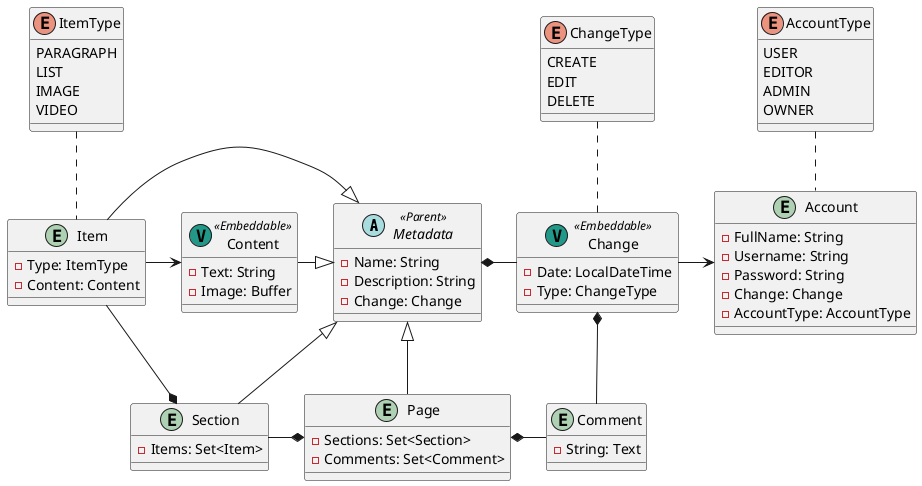 @startuml
'https://plantuml.com/class-diagram'

abstract class Metadata <<Parent>>
{
    - Name: String
    - Description: String
    - Change: Change
}

entity Page
{
    - Sections: Set<Section>
    - Comments: Set<Comment>
}

entity Section
{
    - Items: Set<Item>
}

entity Item
{
    - Type: ItemType
    - Content: Content
}

enum ItemType
{
    PARAGRAPH
    LIST
    IMAGE
    VIDEO
}

entity Content <<(V, #229988)Embeddable>>
{
    - Text: String
    - Image: Buffer
}

entity Comment
{
    - String: Text
}

entity Account
{
    - FullName: String
    - Username: String
    - Password: String
    - Change: Change
    - AccountType: AccountType
}

enum AccountType
{
    USER
    EDITOR
    ADMIN
    OWNER
}

entity Change <<(V, #229988)Embeddable>>
{
    - Date: LocalDateTime
    - Type: ChangeType
}

enum ChangeType
{
    CREATE
    EDIT
    DELETE
}

Page -up-|> Metadata

Section -up-|> Metadata
Section -right-* Page

Item -right-|> Metadata
Item -down-* Section
Item -right-> Content
Item .up. ItemType

Content -right-|> Metadata

Comment -up-* Change
Comment -left-* Page

Change -left-* Metadata
Change -right-> Account
Change .up. ChangeType

Account .up. AccountType

@enduml